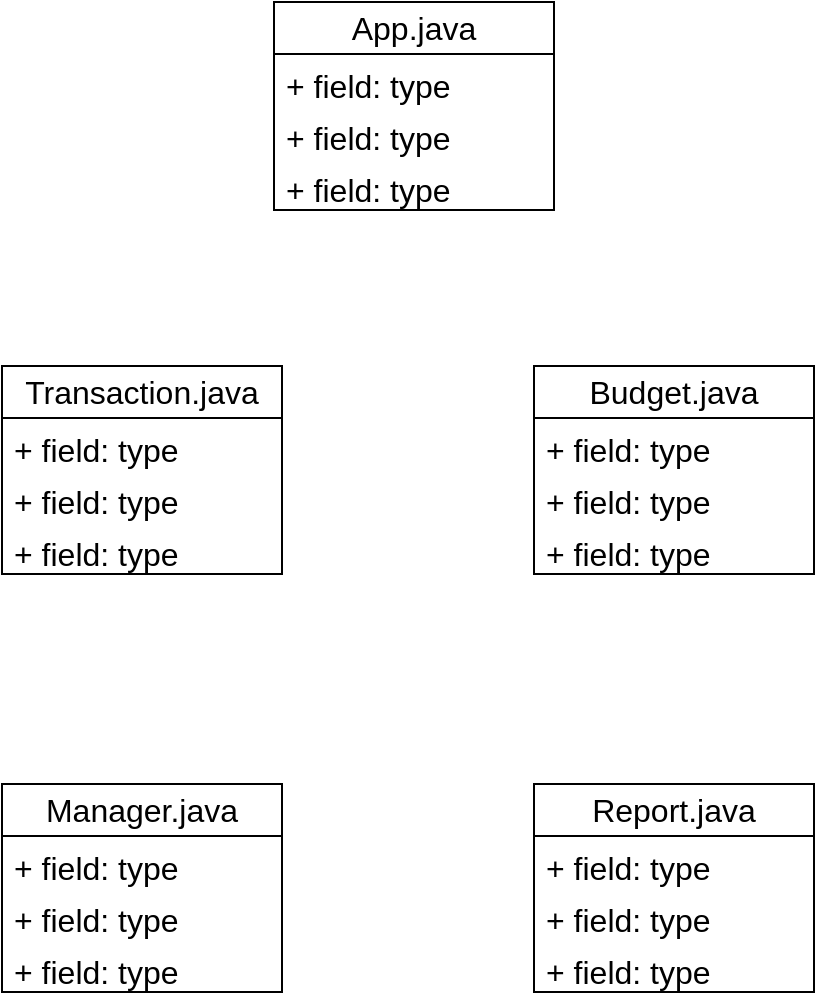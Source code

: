 <mxfile version="21.7.2" type="device">
  <diagram name="Sivu-1" id="BaPTT_9XFt95GY0onSsZ">
    <mxGraphModel dx="714" dy="1190" grid="0" gridSize="10" guides="1" tooltips="1" connect="1" arrows="1" fold="1" page="0" pageScale="1" pageWidth="827" pageHeight="1169" math="0" shadow="0">
      <root>
        <mxCell id="0" />
        <mxCell id="1" parent="0" />
        <mxCell id="ogwfOpwzmvOaXLZHVHip-1" value="App.java" style="swimlane;fontStyle=0;childLayout=stackLayout;horizontal=1;startSize=26;fillColor=none;horizontalStack=0;resizeParent=1;resizeParentMax=0;resizeLast=0;collapsible=1;marginBottom=0;whiteSpace=wrap;html=1;fontSize=16;" vertex="1" parent="1">
          <mxGeometry x="209" y="-137" width="140" height="104" as="geometry" />
        </mxCell>
        <mxCell id="ogwfOpwzmvOaXLZHVHip-2" value="+ field: type" style="text;strokeColor=none;fillColor=none;align=left;verticalAlign=top;spacingLeft=4;spacingRight=4;overflow=hidden;rotatable=0;points=[[0,0.5],[1,0.5]];portConstraint=eastwest;whiteSpace=wrap;html=1;fontSize=16;" vertex="1" parent="ogwfOpwzmvOaXLZHVHip-1">
          <mxGeometry y="26" width="140" height="26" as="geometry" />
        </mxCell>
        <mxCell id="ogwfOpwzmvOaXLZHVHip-3" value="+ field: type" style="text;strokeColor=none;fillColor=none;align=left;verticalAlign=top;spacingLeft=4;spacingRight=4;overflow=hidden;rotatable=0;points=[[0,0.5],[1,0.5]];portConstraint=eastwest;whiteSpace=wrap;html=1;fontSize=16;" vertex="1" parent="ogwfOpwzmvOaXLZHVHip-1">
          <mxGeometry y="52" width="140" height="26" as="geometry" />
        </mxCell>
        <mxCell id="ogwfOpwzmvOaXLZHVHip-4" value="+ field: type" style="text;strokeColor=none;fillColor=none;align=left;verticalAlign=top;spacingLeft=4;spacingRight=4;overflow=hidden;rotatable=0;points=[[0,0.5],[1,0.5]];portConstraint=eastwest;whiteSpace=wrap;html=1;fontSize=16;" vertex="1" parent="ogwfOpwzmvOaXLZHVHip-1">
          <mxGeometry y="78" width="140" height="26" as="geometry" />
        </mxCell>
        <mxCell id="ogwfOpwzmvOaXLZHVHip-5" value="Transaction.java" style="swimlane;fontStyle=0;childLayout=stackLayout;horizontal=1;startSize=26;fillColor=none;horizontalStack=0;resizeParent=1;resizeParentMax=0;resizeLast=0;collapsible=1;marginBottom=0;whiteSpace=wrap;html=1;fontSize=16;" vertex="1" parent="1">
          <mxGeometry x="73" y="45" width="140" height="104" as="geometry" />
        </mxCell>
        <mxCell id="ogwfOpwzmvOaXLZHVHip-6" value="+ field: type" style="text;strokeColor=none;fillColor=none;align=left;verticalAlign=top;spacingLeft=4;spacingRight=4;overflow=hidden;rotatable=0;points=[[0,0.5],[1,0.5]];portConstraint=eastwest;whiteSpace=wrap;html=1;fontSize=16;" vertex="1" parent="ogwfOpwzmvOaXLZHVHip-5">
          <mxGeometry y="26" width="140" height="26" as="geometry" />
        </mxCell>
        <mxCell id="ogwfOpwzmvOaXLZHVHip-7" value="+ field: type" style="text;strokeColor=none;fillColor=none;align=left;verticalAlign=top;spacingLeft=4;spacingRight=4;overflow=hidden;rotatable=0;points=[[0,0.5],[1,0.5]];portConstraint=eastwest;whiteSpace=wrap;html=1;fontSize=16;" vertex="1" parent="ogwfOpwzmvOaXLZHVHip-5">
          <mxGeometry y="52" width="140" height="26" as="geometry" />
        </mxCell>
        <mxCell id="ogwfOpwzmvOaXLZHVHip-8" value="+ field: type" style="text;strokeColor=none;fillColor=none;align=left;verticalAlign=top;spacingLeft=4;spacingRight=4;overflow=hidden;rotatable=0;points=[[0,0.5],[1,0.5]];portConstraint=eastwest;whiteSpace=wrap;html=1;fontSize=16;" vertex="1" parent="ogwfOpwzmvOaXLZHVHip-5">
          <mxGeometry y="78" width="140" height="26" as="geometry" />
        </mxCell>
        <mxCell id="ogwfOpwzmvOaXLZHVHip-9" value="Manager.java" style="swimlane;fontStyle=0;childLayout=stackLayout;horizontal=1;startSize=26;fillColor=none;horizontalStack=0;resizeParent=1;resizeParentMax=0;resizeLast=0;collapsible=1;marginBottom=0;whiteSpace=wrap;html=1;fontSize=16;" vertex="1" parent="1">
          <mxGeometry x="73" y="254" width="140" height="104" as="geometry" />
        </mxCell>
        <mxCell id="ogwfOpwzmvOaXLZHVHip-10" value="+ field: type" style="text;strokeColor=none;fillColor=none;align=left;verticalAlign=top;spacingLeft=4;spacingRight=4;overflow=hidden;rotatable=0;points=[[0,0.5],[1,0.5]];portConstraint=eastwest;whiteSpace=wrap;html=1;fontSize=16;" vertex="1" parent="ogwfOpwzmvOaXLZHVHip-9">
          <mxGeometry y="26" width="140" height="26" as="geometry" />
        </mxCell>
        <mxCell id="ogwfOpwzmvOaXLZHVHip-11" value="+ field: type" style="text;strokeColor=none;fillColor=none;align=left;verticalAlign=top;spacingLeft=4;spacingRight=4;overflow=hidden;rotatable=0;points=[[0,0.5],[1,0.5]];portConstraint=eastwest;whiteSpace=wrap;html=1;fontSize=16;" vertex="1" parent="ogwfOpwzmvOaXLZHVHip-9">
          <mxGeometry y="52" width="140" height="26" as="geometry" />
        </mxCell>
        <mxCell id="ogwfOpwzmvOaXLZHVHip-12" value="+ field: type" style="text;strokeColor=none;fillColor=none;align=left;verticalAlign=top;spacingLeft=4;spacingRight=4;overflow=hidden;rotatable=0;points=[[0,0.5],[1,0.5]];portConstraint=eastwest;whiteSpace=wrap;html=1;fontSize=16;" vertex="1" parent="ogwfOpwzmvOaXLZHVHip-9">
          <mxGeometry y="78" width="140" height="26" as="geometry" />
        </mxCell>
        <mxCell id="ogwfOpwzmvOaXLZHVHip-13" value="Report.java" style="swimlane;fontStyle=0;childLayout=stackLayout;horizontal=1;startSize=26;fillColor=none;horizontalStack=0;resizeParent=1;resizeParentMax=0;resizeLast=0;collapsible=1;marginBottom=0;whiteSpace=wrap;html=1;fontSize=16;" vertex="1" parent="1">
          <mxGeometry x="339" y="254" width="140" height="104" as="geometry" />
        </mxCell>
        <mxCell id="ogwfOpwzmvOaXLZHVHip-14" value="+ field: type" style="text;strokeColor=none;fillColor=none;align=left;verticalAlign=top;spacingLeft=4;spacingRight=4;overflow=hidden;rotatable=0;points=[[0,0.5],[1,0.5]];portConstraint=eastwest;whiteSpace=wrap;html=1;fontSize=16;" vertex="1" parent="ogwfOpwzmvOaXLZHVHip-13">
          <mxGeometry y="26" width="140" height="26" as="geometry" />
        </mxCell>
        <mxCell id="ogwfOpwzmvOaXLZHVHip-15" value="+ field: type" style="text;strokeColor=none;fillColor=none;align=left;verticalAlign=top;spacingLeft=4;spacingRight=4;overflow=hidden;rotatable=0;points=[[0,0.5],[1,0.5]];portConstraint=eastwest;whiteSpace=wrap;html=1;fontSize=16;" vertex="1" parent="ogwfOpwzmvOaXLZHVHip-13">
          <mxGeometry y="52" width="140" height="26" as="geometry" />
        </mxCell>
        <mxCell id="ogwfOpwzmvOaXLZHVHip-16" value="+ field: type" style="text;strokeColor=none;fillColor=none;align=left;verticalAlign=top;spacingLeft=4;spacingRight=4;overflow=hidden;rotatable=0;points=[[0,0.5],[1,0.5]];portConstraint=eastwest;whiteSpace=wrap;html=1;fontSize=16;" vertex="1" parent="ogwfOpwzmvOaXLZHVHip-13">
          <mxGeometry y="78" width="140" height="26" as="geometry" />
        </mxCell>
        <mxCell id="ogwfOpwzmvOaXLZHVHip-17" value="Budget.java" style="swimlane;fontStyle=0;childLayout=stackLayout;horizontal=1;startSize=26;fillColor=none;horizontalStack=0;resizeParent=1;resizeParentMax=0;resizeLast=0;collapsible=1;marginBottom=0;whiteSpace=wrap;html=1;fontSize=16;" vertex="1" parent="1">
          <mxGeometry x="339" y="45" width="140" height="104" as="geometry" />
        </mxCell>
        <mxCell id="ogwfOpwzmvOaXLZHVHip-18" value="+ field: type" style="text;strokeColor=none;fillColor=none;align=left;verticalAlign=top;spacingLeft=4;spacingRight=4;overflow=hidden;rotatable=0;points=[[0,0.5],[1,0.5]];portConstraint=eastwest;whiteSpace=wrap;html=1;fontSize=16;" vertex="1" parent="ogwfOpwzmvOaXLZHVHip-17">
          <mxGeometry y="26" width="140" height="26" as="geometry" />
        </mxCell>
        <mxCell id="ogwfOpwzmvOaXLZHVHip-19" value="+ field: type" style="text;strokeColor=none;fillColor=none;align=left;verticalAlign=top;spacingLeft=4;spacingRight=4;overflow=hidden;rotatable=0;points=[[0,0.5],[1,0.5]];portConstraint=eastwest;whiteSpace=wrap;html=1;fontSize=16;" vertex="1" parent="ogwfOpwzmvOaXLZHVHip-17">
          <mxGeometry y="52" width="140" height="26" as="geometry" />
        </mxCell>
        <mxCell id="ogwfOpwzmvOaXLZHVHip-20" value="+ field: type" style="text;strokeColor=none;fillColor=none;align=left;verticalAlign=top;spacingLeft=4;spacingRight=4;overflow=hidden;rotatable=0;points=[[0,0.5],[1,0.5]];portConstraint=eastwest;whiteSpace=wrap;html=1;fontSize=16;" vertex="1" parent="ogwfOpwzmvOaXLZHVHip-17">
          <mxGeometry y="78" width="140" height="26" as="geometry" />
        </mxCell>
      </root>
    </mxGraphModel>
  </diagram>
</mxfile>
